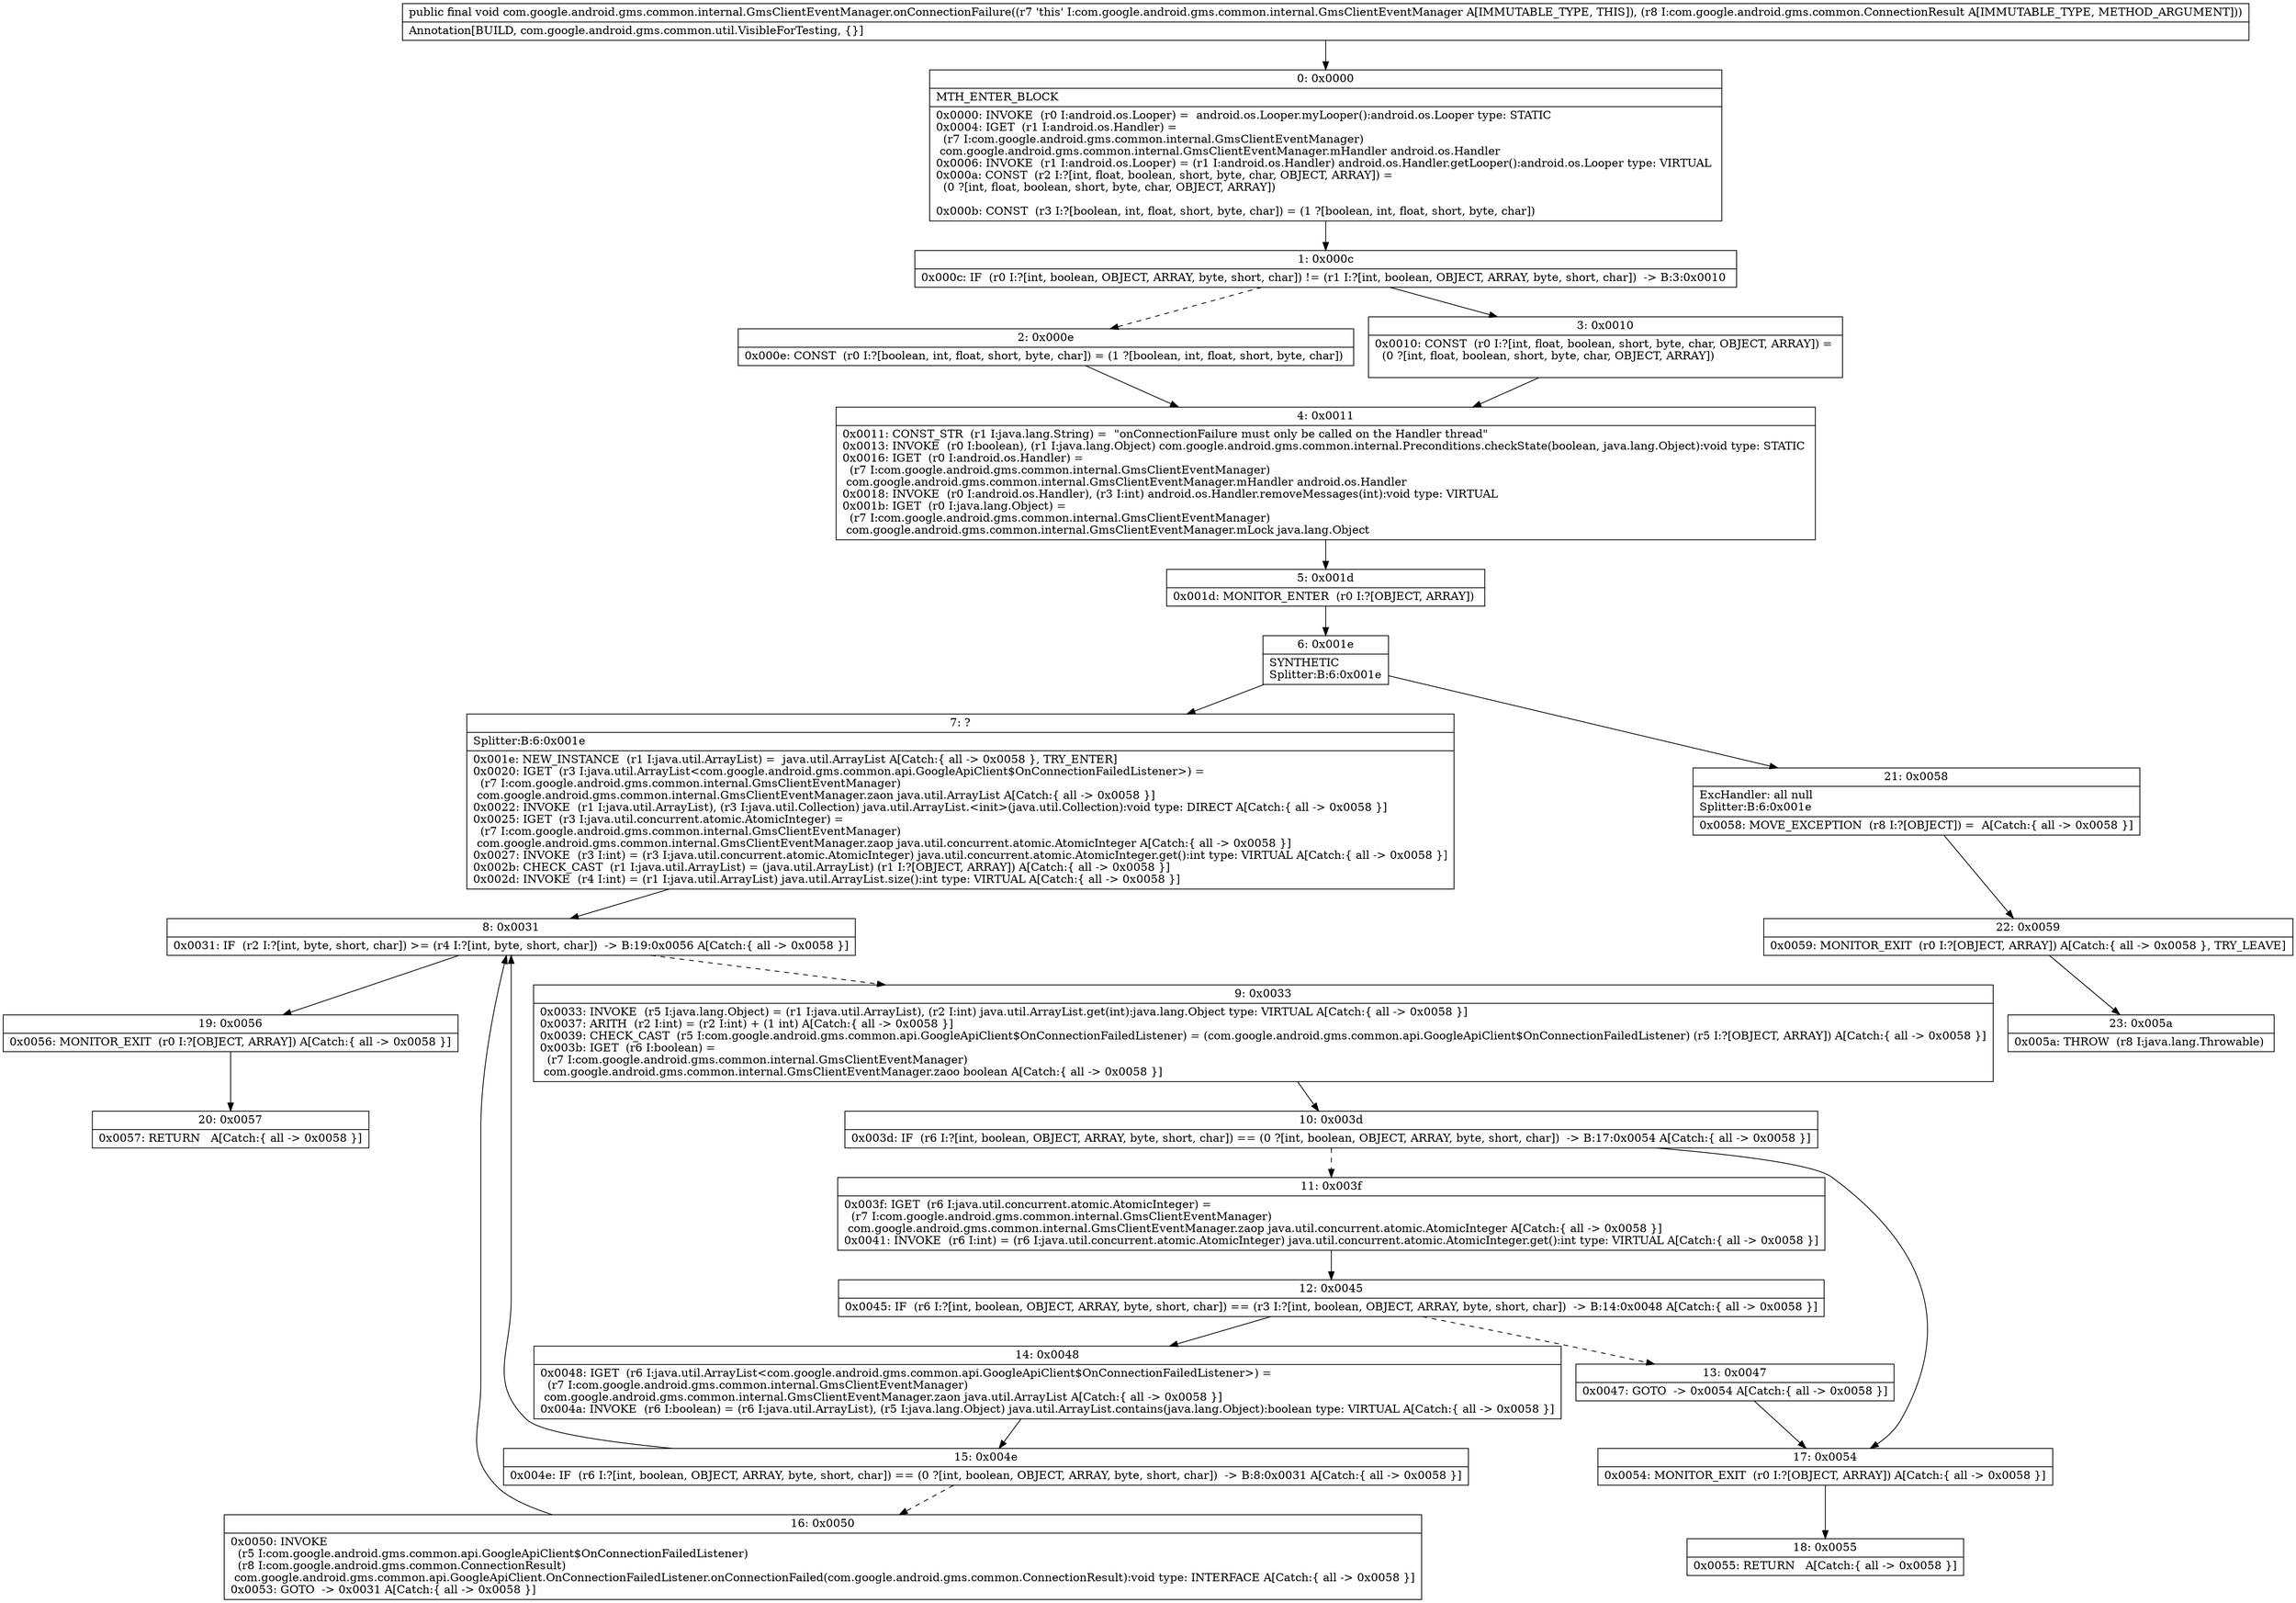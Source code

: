 digraph "CFG forcom.google.android.gms.common.internal.GmsClientEventManager.onConnectionFailure(Lcom\/google\/android\/gms\/common\/ConnectionResult;)V" {
Node_0 [shape=record,label="{0\:\ 0x0000|MTH_ENTER_BLOCK\l|0x0000: INVOKE  (r0 I:android.os.Looper) =  android.os.Looper.myLooper():android.os.Looper type: STATIC \l0x0004: IGET  (r1 I:android.os.Handler) = \l  (r7 I:com.google.android.gms.common.internal.GmsClientEventManager)\l com.google.android.gms.common.internal.GmsClientEventManager.mHandler android.os.Handler \l0x0006: INVOKE  (r1 I:android.os.Looper) = (r1 I:android.os.Handler) android.os.Handler.getLooper():android.os.Looper type: VIRTUAL \l0x000a: CONST  (r2 I:?[int, float, boolean, short, byte, char, OBJECT, ARRAY]) = \l  (0 ?[int, float, boolean, short, byte, char, OBJECT, ARRAY])\l \l0x000b: CONST  (r3 I:?[boolean, int, float, short, byte, char]) = (1 ?[boolean, int, float, short, byte, char]) \l}"];
Node_1 [shape=record,label="{1\:\ 0x000c|0x000c: IF  (r0 I:?[int, boolean, OBJECT, ARRAY, byte, short, char]) != (r1 I:?[int, boolean, OBJECT, ARRAY, byte, short, char])  \-\> B:3:0x0010 \l}"];
Node_2 [shape=record,label="{2\:\ 0x000e|0x000e: CONST  (r0 I:?[boolean, int, float, short, byte, char]) = (1 ?[boolean, int, float, short, byte, char]) \l}"];
Node_3 [shape=record,label="{3\:\ 0x0010|0x0010: CONST  (r0 I:?[int, float, boolean, short, byte, char, OBJECT, ARRAY]) = \l  (0 ?[int, float, boolean, short, byte, char, OBJECT, ARRAY])\l \l}"];
Node_4 [shape=record,label="{4\:\ 0x0011|0x0011: CONST_STR  (r1 I:java.lang.String) =  \"onConnectionFailure must only be called on the Handler thread\" \l0x0013: INVOKE  (r0 I:boolean), (r1 I:java.lang.Object) com.google.android.gms.common.internal.Preconditions.checkState(boolean, java.lang.Object):void type: STATIC \l0x0016: IGET  (r0 I:android.os.Handler) = \l  (r7 I:com.google.android.gms.common.internal.GmsClientEventManager)\l com.google.android.gms.common.internal.GmsClientEventManager.mHandler android.os.Handler \l0x0018: INVOKE  (r0 I:android.os.Handler), (r3 I:int) android.os.Handler.removeMessages(int):void type: VIRTUAL \l0x001b: IGET  (r0 I:java.lang.Object) = \l  (r7 I:com.google.android.gms.common.internal.GmsClientEventManager)\l com.google.android.gms.common.internal.GmsClientEventManager.mLock java.lang.Object \l}"];
Node_5 [shape=record,label="{5\:\ 0x001d|0x001d: MONITOR_ENTER  (r0 I:?[OBJECT, ARRAY]) \l}"];
Node_6 [shape=record,label="{6\:\ 0x001e|SYNTHETIC\lSplitter:B:6:0x001e\l}"];
Node_7 [shape=record,label="{7\:\ ?|Splitter:B:6:0x001e\l|0x001e: NEW_INSTANCE  (r1 I:java.util.ArrayList) =  java.util.ArrayList A[Catch:\{ all \-\> 0x0058 \}, TRY_ENTER]\l0x0020: IGET  (r3 I:java.util.ArrayList\<com.google.android.gms.common.api.GoogleApiClient$OnConnectionFailedListener\>) = \l  (r7 I:com.google.android.gms.common.internal.GmsClientEventManager)\l com.google.android.gms.common.internal.GmsClientEventManager.zaon java.util.ArrayList A[Catch:\{ all \-\> 0x0058 \}]\l0x0022: INVOKE  (r1 I:java.util.ArrayList), (r3 I:java.util.Collection) java.util.ArrayList.\<init\>(java.util.Collection):void type: DIRECT A[Catch:\{ all \-\> 0x0058 \}]\l0x0025: IGET  (r3 I:java.util.concurrent.atomic.AtomicInteger) = \l  (r7 I:com.google.android.gms.common.internal.GmsClientEventManager)\l com.google.android.gms.common.internal.GmsClientEventManager.zaop java.util.concurrent.atomic.AtomicInteger A[Catch:\{ all \-\> 0x0058 \}]\l0x0027: INVOKE  (r3 I:int) = (r3 I:java.util.concurrent.atomic.AtomicInteger) java.util.concurrent.atomic.AtomicInteger.get():int type: VIRTUAL A[Catch:\{ all \-\> 0x0058 \}]\l0x002b: CHECK_CAST  (r1 I:java.util.ArrayList) = (java.util.ArrayList) (r1 I:?[OBJECT, ARRAY]) A[Catch:\{ all \-\> 0x0058 \}]\l0x002d: INVOKE  (r4 I:int) = (r1 I:java.util.ArrayList) java.util.ArrayList.size():int type: VIRTUAL A[Catch:\{ all \-\> 0x0058 \}]\l}"];
Node_8 [shape=record,label="{8\:\ 0x0031|0x0031: IF  (r2 I:?[int, byte, short, char]) \>= (r4 I:?[int, byte, short, char])  \-\> B:19:0x0056 A[Catch:\{ all \-\> 0x0058 \}]\l}"];
Node_9 [shape=record,label="{9\:\ 0x0033|0x0033: INVOKE  (r5 I:java.lang.Object) = (r1 I:java.util.ArrayList), (r2 I:int) java.util.ArrayList.get(int):java.lang.Object type: VIRTUAL A[Catch:\{ all \-\> 0x0058 \}]\l0x0037: ARITH  (r2 I:int) = (r2 I:int) + (1 int) A[Catch:\{ all \-\> 0x0058 \}]\l0x0039: CHECK_CAST  (r5 I:com.google.android.gms.common.api.GoogleApiClient$OnConnectionFailedListener) = (com.google.android.gms.common.api.GoogleApiClient$OnConnectionFailedListener) (r5 I:?[OBJECT, ARRAY]) A[Catch:\{ all \-\> 0x0058 \}]\l0x003b: IGET  (r6 I:boolean) = \l  (r7 I:com.google.android.gms.common.internal.GmsClientEventManager)\l com.google.android.gms.common.internal.GmsClientEventManager.zaoo boolean A[Catch:\{ all \-\> 0x0058 \}]\l}"];
Node_10 [shape=record,label="{10\:\ 0x003d|0x003d: IF  (r6 I:?[int, boolean, OBJECT, ARRAY, byte, short, char]) == (0 ?[int, boolean, OBJECT, ARRAY, byte, short, char])  \-\> B:17:0x0054 A[Catch:\{ all \-\> 0x0058 \}]\l}"];
Node_11 [shape=record,label="{11\:\ 0x003f|0x003f: IGET  (r6 I:java.util.concurrent.atomic.AtomicInteger) = \l  (r7 I:com.google.android.gms.common.internal.GmsClientEventManager)\l com.google.android.gms.common.internal.GmsClientEventManager.zaop java.util.concurrent.atomic.AtomicInteger A[Catch:\{ all \-\> 0x0058 \}]\l0x0041: INVOKE  (r6 I:int) = (r6 I:java.util.concurrent.atomic.AtomicInteger) java.util.concurrent.atomic.AtomicInteger.get():int type: VIRTUAL A[Catch:\{ all \-\> 0x0058 \}]\l}"];
Node_12 [shape=record,label="{12\:\ 0x0045|0x0045: IF  (r6 I:?[int, boolean, OBJECT, ARRAY, byte, short, char]) == (r3 I:?[int, boolean, OBJECT, ARRAY, byte, short, char])  \-\> B:14:0x0048 A[Catch:\{ all \-\> 0x0058 \}]\l}"];
Node_13 [shape=record,label="{13\:\ 0x0047|0x0047: GOTO  \-\> 0x0054 A[Catch:\{ all \-\> 0x0058 \}]\l}"];
Node_14 [shape=record,label="{14\:\ 0x0048|0x0048: IGET  (r6 I:java.util.ArrayList\<com.google.android.gms.common.api.GoogleApiClient$OnConnectionFailedListener\>) = \l  (r7 I:com.google.android.gms.common.internal.GmsClientEventManager)\l com.google.android.gms.common.internal.GmsClientEventManager.zaon java.util.ArrayList A[Catch:\{ all \-\> 0x0058 \}]\l0x004a: INVOKE  (r6 I:boolean) = (r6 I:java.util.ArrayList), (r5 I:java.lang.Object) java.util.ArrayList.contains(java.lang.Object):boolean type: VIRTUAL A[Catch:\{ all \-\> 0x0058 \}]\l}"];
Node_15 [shape=record,label="{15\:\ 0x004e|0x004e: IF  (r6 I:?[int, boolean, OBJECT, ARRAY, byte, short, char]) == (0 ?[int, boolean, OBJECT, ARRAY, byte, short, char])  \-\> B:8:0x0031 A[Catch:\{ all \-\> 0x0058 \}]\l}"];
Node_16 [shape=record,label="{16\:\ 0x0050|0x0050: INVOKE  \l  (r5 I:com.google.android.gms.common.api.GoogleApiClient$OnConnectionFailedListener)\l  (r8 I:com.google.android.gms.common.ConnectionResult)\l com.google.android.gms.common.api.GoogleApiClient.OnConnectionFailedListener.onConnectionFailed(com.google.android.gms.common.ConnectionResult):void type: INTERFACE A[Catch:\{ all \-\> 0x0058 \}]\l0x0053: GOTO  \-\> 0x0031 A[Catch:\{ all \-\> 0x0058 \}]\l}"];
Node_17 [shape=record,label="{17\:\ 0x0054|0x0054: MONITOR_EXIT  (r0 I:?[OBJECT, ARRAY]) A[Catch:\{ all \-\> 0x0058 \}]\l}"];
Node_18 [shape=record,label="{18\:\ 0x0055|0x0055: RETURN   A[Catch:\{ all \-\> 0x0058 \}]\l}"];
Node_19 [shape=record,label="{19\:\ 0x0056|0x0056: MONITOR_EXIT  (r0 I:?[OBJECT, ARRAY]) A[Catch:\{ all \-\> 0x0058 \}]\l}"];
Node_20 [shape=record,label="{20\:\ 0x0057|0x0057: RETURN   A[Catch:\{ all \-\> 0x0058 \}]\l}"];
Node_21 [shape=record,label="{21\:\ 0x0058|ExcHandler: all null\lSplitter:B:6:0x001e\l|0x0058: MOVE_EXCEPTION  (r8 I:?[OBJECT]) =  A[Catch:\{ all \-\> 0x0058 \}]\l}"];
Node_22 [shape=record,label="{22\:\ 0x0059|0x0059: MONITOR_EXIT  (r0 I:?[OBJECT, ARRAY]) A[Catch:\{ all \-\> 0x0058 \}, TRY_LEAVE]\l}"];
Node_23 [shape=record,label="{23\:\ 0x005a|0x005a: THROW  (r8 I:java.lang.Throwable) \l}"];
MethodNode[shape=record,label="{public final void com.google.android.gms.common.internal.GmsClientEventManager.onConnectionFailure((r7 'this' I:com.google.android.gms.common.internal.GmsClientEventManager A[IMMUTABLE_TYPE, THIS]), (r8 I:com.google.android.gms.common.ConnectionResult A[IMMUTABLE_TYPE, METHOD_ARGUMENT]))  | Annotation[BUILD, com.google.android.gms.common.util.VisibleForTesting, \{\}]\l}"];
MethodNode -> Node_0;
Node_0 -> Node_1;
Node_1 -> Node_2[style=dashed];
Node_1 -> Node_3;
Node_2 -> Node_4;
Node_3 -> Node_4;
Node_4 -> Node_5;
Node_5 -> Node_6;
Node_6 -> Node_7;
Node_6 -> Node_21;
Node_7 -> Node_8;
Node_8 -> Node_9[style=dashed];
Node_8 -> Node_19;
Node_9 -> Node_10;
Node_10 -> Node_11[style=dashed];
Node_10 -> Node_17;
Node_11 -> Node_12;
Node_12 -> Node_13[style=dashed];
Node_12 -> Node_14;
Node_13 -> Node_17;
Node_14 -> Node_15;
Node_15 -> Node_8;
Node_15 -> Node_16[style=dashed];
Node_16 -> Node_8;
Node_17 -> Node_18;
Node_19 -> Node_20;
Node_21 -> Node_22;
Node_22 -> Node_23;
}

